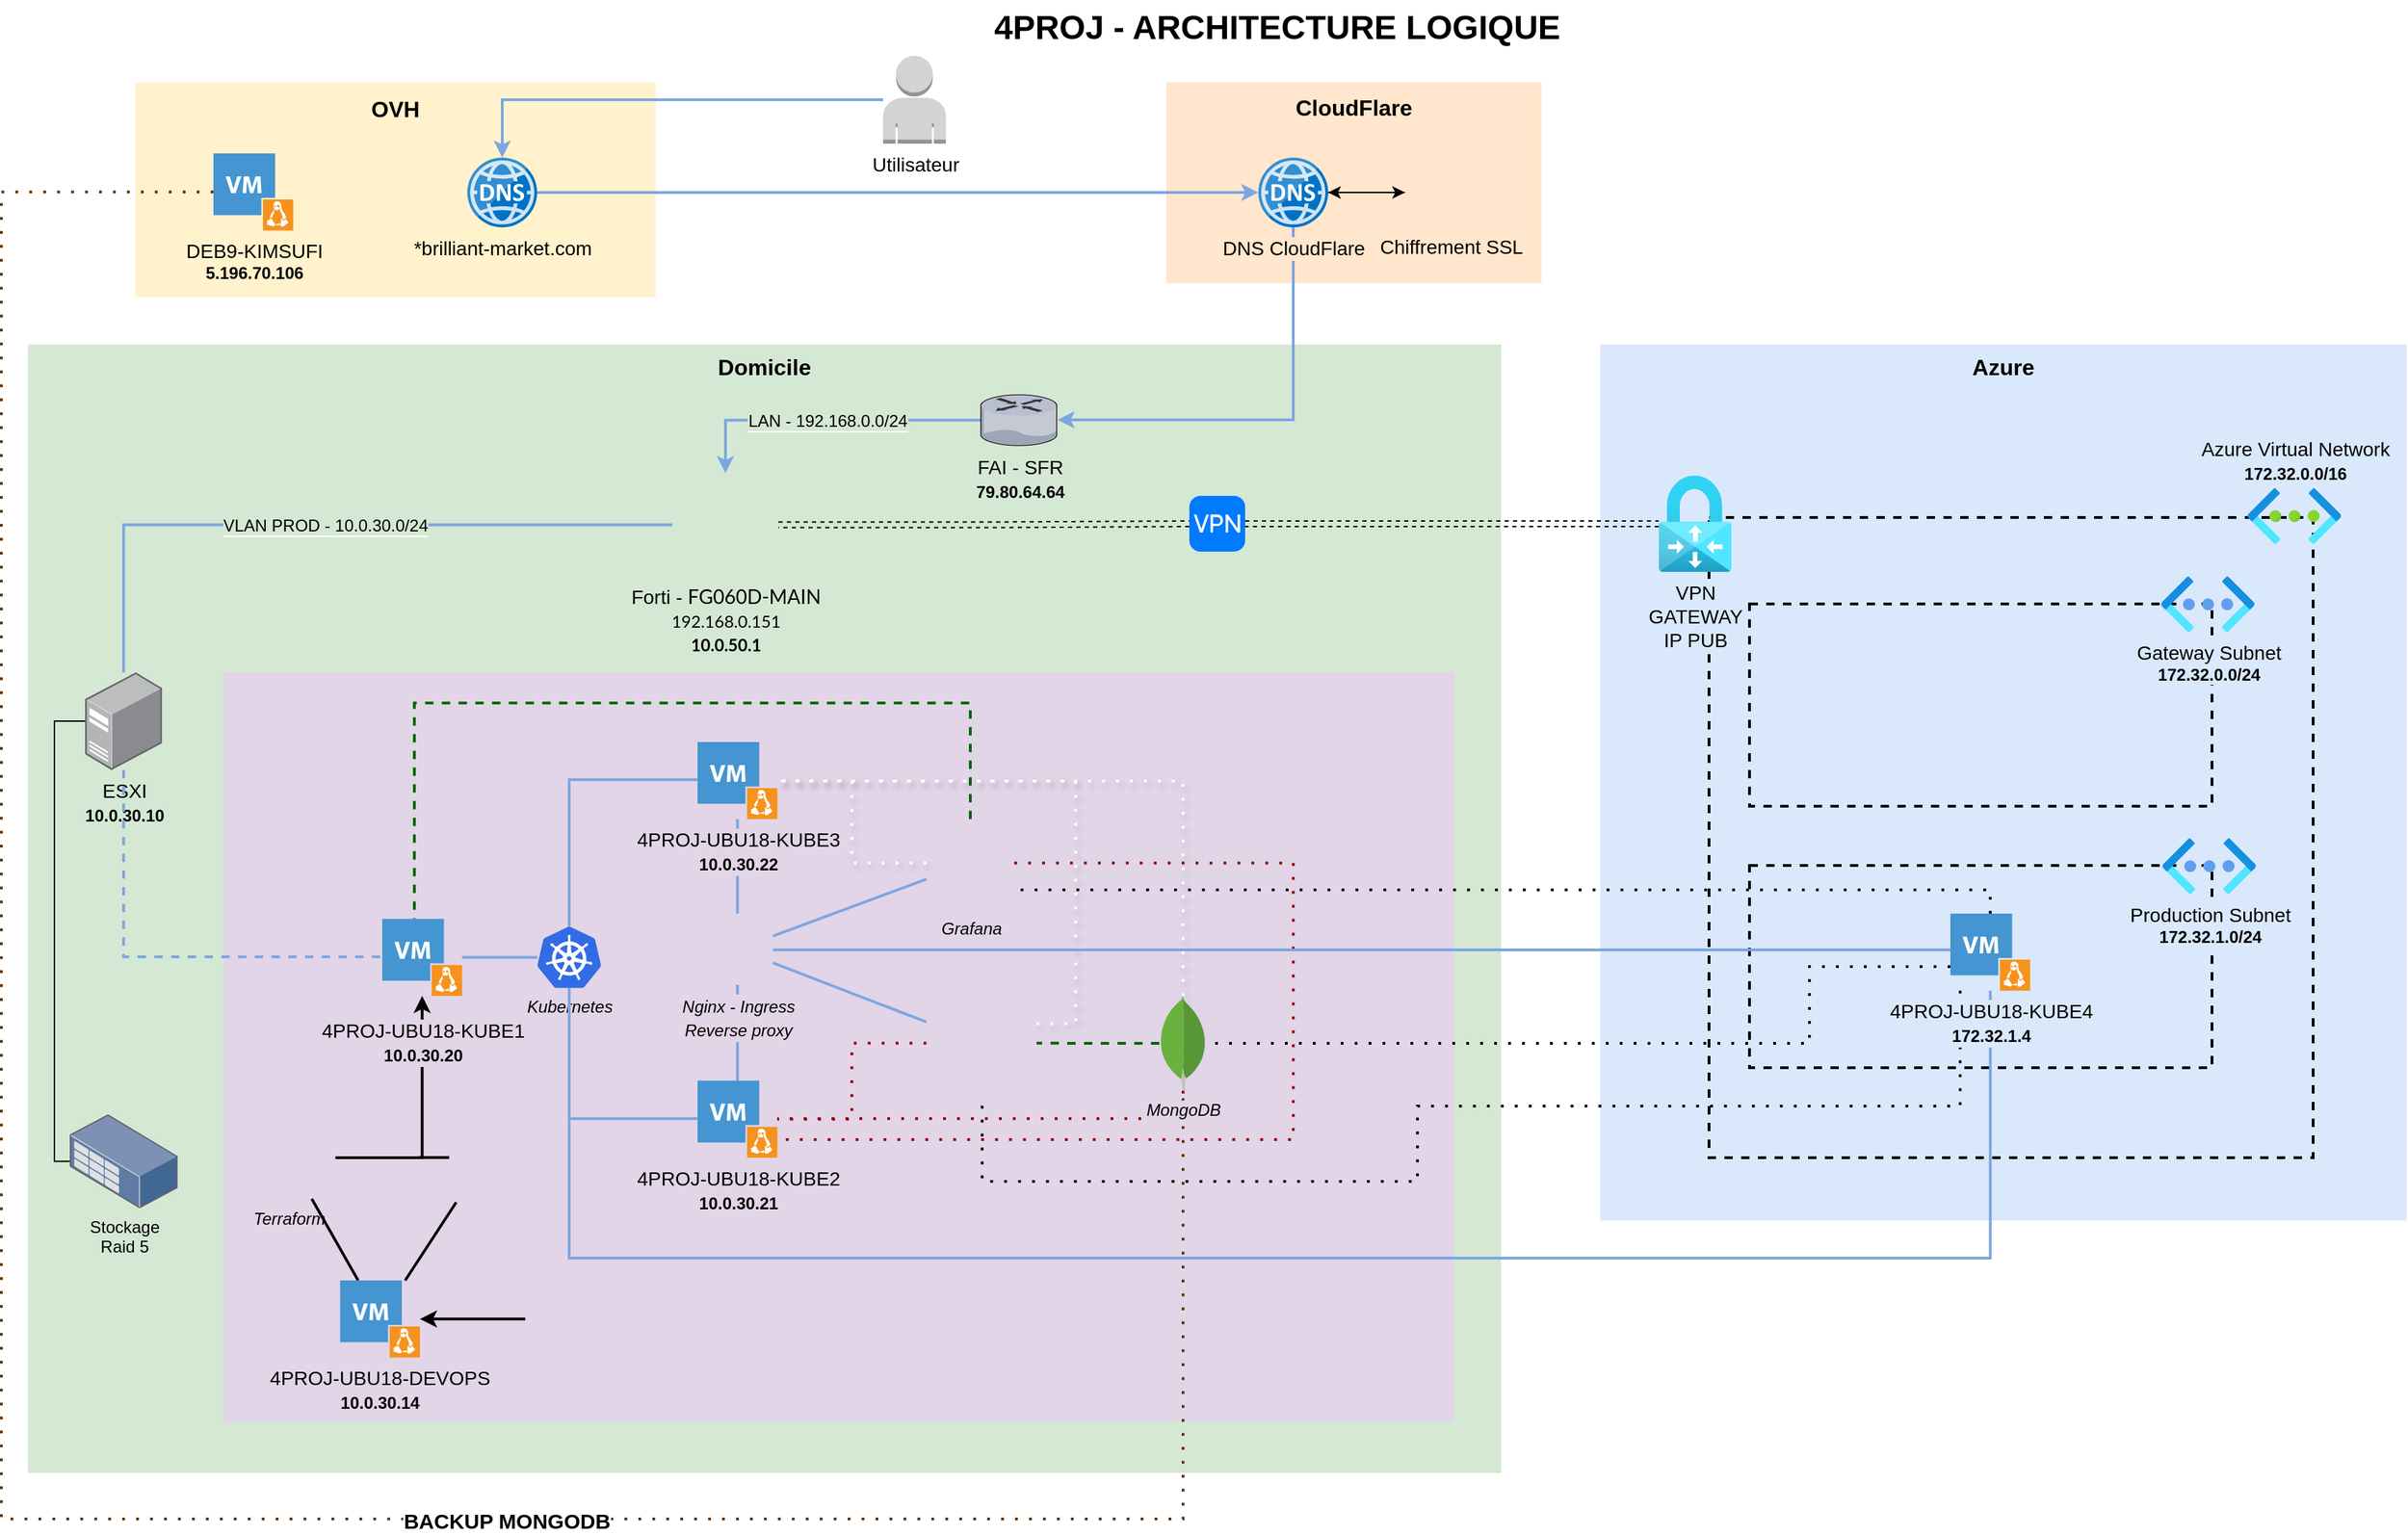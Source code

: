 <mxfile version="14.8.0" type="device"><diagram name="Page-1" id="e3a06f82-3646-2815-327d-82caf3d4e204"><mxGraphModel dx="1673" dy="934" grid="0" gridSize="10" guides="1" tooltips="1" connect="1" arrows="1" fold="1" page="1" pageScale="1.5" pageWidth="1169" pageHeight="826" background="none" math="0" shadow="0"><root><mxCell id="0" style=";html=1;"/><mxCell id="1" style=";html=1;" parent="0"/><mxCell id="6a7d8f32e03d9370-62" value="4PROJ - ARCHITECTURE LOGIQUE" style="text;strokeColor=none;fillColor=none;html=1;fontSize=24;fontStyle=1;verticalAlign=middle;align=center;" parent="1" vertex="1"><mxGeometry x="499" y="23" width="861" height="40" as="geometry"/></mxCell><mxCell id="nfA1VdVx0ZRQZR4WMcVG-1" value="&lt;b&gt;Azure&lt;/b&gt;" style="whiteSpace=wrap;html=1;fillColor=#dae8fc;verticalAlign=top;strokeColor=none;fontSize=16;" parent="1" vertex="1"><mxGeometry x="1162" y="270" width="578" height="628" as="geometry"/></mxCell><mxCell id="nfA1VdVx0ZRQZR4WMcVG-2" value="&lt;p style=&quot;line-height: 120% ; font-size: 16px&quot;&gt;&lt;b style=&quot;line-height: 70%&quot;&gt;Domicile&lt;/b&gt;&lt;/p&gt;" style="whiteSpace=wrap;html=1;fillColor=#d5e8d4;horizontal=1;verticalAlign=top;strokeColor=none;fontSize=16;labelPosition=center;verticalLabelPosition=middle;align=center;spacingTop=-16;" parent="1" vertex="1"><mxGeometry x="35" y="270" width="1056" height="809" as="geometry"/></mxCell><mxCell id="nfA1VdVx0ZRQZR4WMcVG-3" value="&lt;p style=&quot;line-height: 120% ; font-size: 16px&quot;&gt;&lt;b&gt;OVH&lt;/b&gt;&lt;/p&gt;" style="whiteSpace=wrap;html=1;horizontal=1;verticalAlign=top;fillColor=#fff2cc;strokeColor=none;fontSize=16;spacingTop=-13;" parent="1" vertex="1"><mxGeometry x="112" y="82" width="373" height="154" as="geometry"/></mxCell><mxCell id="nfA1VdVx0ZRQZR4WMcVG-4" value="&lt;p style=&quot;line-height: 120% ; font-size: 16px&quot;&gt;&lt;b&gt;CloudFlare&lt;/b&gt;&lt;/p&gt;" style="whiteSpace=wrap;html=1;horizontal=1;verticalAlign=top;fillColor=#ffe6cc;strokeColor=none;fontSize=16;spacingTop=-14;" parent="1" vertex="1"><mxGeometry x="851" y="82" width="269" height="144" as="geometry"/></mxCell><mxCell id="nfA1VdVx0ZRQZR4WMcVG-12" style="edgeStyle=orthogonalEdgeStyle;rounded=0;orthogonalLoop=1;jettySize=auto;html=1;fontSize=14;strokeWidth=2;strokeColor=#7EA6E0;" parent="1" source="nfA1VdVx0ZRQZR4WMcVG-6" target="nfA1VdVx0ZRQZR4WMcVG-10" edge="1"><mxGeometry relative="1" as="geometry"/></mxCell><mxCell id="nfA1VdVx0ZRQZR4WMcVG-6" value="*brilliant-market.com" style="aspect=fixed;html=1;points=[];align=center;image;fontSize=14;image=img/lib/mscae/DNS.svg;fillColor=#ffffff;labelBackgroundColor=none;" parent="1" vertex="1"><mxGeometry x="350" y="136" width="50" height="50" as="geometry"/></mxCell><mxCell id="nfA1VdVx0ZRQZR4WMcVG-13" style="edgeStyle=orthogonalEdgeStyle;rounded=0;orthogonalLoop=1;jettySize=auto;html=1;entryX=0;entryY=0.5;entryDx=0;entryDy=0;fontSize=14;" parent="1" source="nfA1VdVx0ZRQZR4WMcVG-10" target="nfA1VdVx0ZRQZR4WMcVG-11" edge="1"><mxGeometry relative="1" as="geometry"/></mxCell><mxCell id="nfA1VdVx0ZRQZR4WMcVG-30" style="edgeStyle=orthogonalEdgeStyle;rounded=0;orthogonalLoop=1;jettySize=auto;html=1;fontSize=14;strokeWidth=2;strokeColor=#7EA6E0;" parent="1" source="nfA1VdVx0ZRQZR4WMcVG-10" target="nfA1VdVx0ZRQZR4WMcVG-14" edge="1"><mxGeometry relative="1" as="geometry"><Array as="points"><mxPoint x="942" y="324"/></Array></mxGeometry></mxCell><mxCell id="nfA1VdVx0ZRQZR4WMcVG-10" value="DNS CloudFlare" style="aspect=fixed;html=1;points=[];align=center;image;fontSize=14;image=img/lib/mscae/DNS.svg;fillColor=#ffffff;labelBackgroundColor=#FFE6CC;" parent="1" vertex="1"><mxGeometry x="917" y="136" width="50" height="50" as="geometry"/></mxCell><mxCell id="nfA1VdVx0ZRQZR4WMcVG-16" style="edgeStyle=orthogonalEdgeStyle;rounded=0;orthogonalLoop=1;jettySize=auto;html=1;fontSize=14;" parent="1" source="nfA1VdVx0ZRQZR4WMcVG-11" target="nfA1VdVx0ZRQZR4WMcVG-10" edge="1"><mxGeometry relative="1" as="geometry"/></mxCell><mxCell id="nfA1VdVx0ZRQZR4WMcVG-11" value="Chiffrement SSL" style="shape=image;verticalAlign=top;verticalLabelPosition=bottom;labelBackgroundColor=none;imageAspect=0;aspect=fixed;image=https://cdn4.iconfinder.com/data/icons/security-and-protection-35/32/Security_and_Protection_security_protection_ssl_certificate-128.png;fontSize=14;fillColor=#ffffff;html=1;spacing=-7;" parent="1" vertex="1"><mxGeometry x="1022" y="128.5" width="65" height="65" as="geometry"/></mxCell><mxCell id="nfA1VdVx0ZRQZR4WMcVG-21" value="&lt;span style=&quot;background-color: rgb(213 , 232 , 212)&quot;&gt;&lt;font style=&quot;font-size: 12px&quot;&gt;LAN - 192.168.0.0/24&lt;/font&gt;&lt;/span&gt;" style="edgeStyle=orthogonalEdgeStyle;rounded=0;orthogonalLoop=1;jettySize=auto;html=1;fontSize=14;strokeWidth=2;strokeColor=#7EA6E0;" parent="1" source="nfA1VdVx0ZRQZR4WMcVG-14" target="nfA1VdVx0ZRQZR4WMcVG-20" edge="1"><mxGeometry relative="1" as="geometry"/></mxCell><mxCell id="nfA1VdVx0ZRQZR4WMcVG-14" value="FAI - SFR&lt;br&gt;&lt;font style=&quot;font-size: 12px&quot;&gt;&lt;b&gt;79.80.64.64&lt;/b&gt;&lt;/font&gt;" style="verticalLabelPosition=bottom;aspect=fixed;html=1;verticalAlign=top;strokeColor=none;align=center;outlineConnect=0;shape=mxgraph.citrix.router;labelBackgroundColor=none;fontSize=14;fillColor=#ffffff;fontStyle=0" parent="1" vertex="1"><mxGeometry x="718" y="306" width="55" height="36.5" as="geometry"/></mxCell><mxCell id="nfA1VdVx0ZRQZR4WMcVG-28" value="&lt;span style=&quot;background-color: rgb(213 , 232 , 212)&quot;&gt;&lt;font style=&quot;font-size: 12px&quot;&gt;VLAN PROD - 10.0.30.0/24&lt;/font&gt;&lt;/span&gt;" style="edgeStyle=orthogonalEdgeStyle;rounded=0;orthogonalLoop=1;jettySize=auto;html=1;fontSize=14;endArrow=none;endFill=0;strokeWidth=2;strokeColor=#7EA6E0;" parent="1" source="nfA1VdVx0ZRQZR4WMcVG-20" target="nfA1VdVx0ZRQZR4WMcVG-27" edge="1"><mxGeometry relative="1" as="geometry"/></mxCell><mxCell id="nfA1VdVx0ZRQZR4WMcVG-84" style="edgeStyle=orthogonalEdgeStyle;rounded=0;orthogonalLoop=1;jettySize=auto;html=1;dashed=1;fontSize=14;endArrow=none;endFill=0;shape=link;startArrow=none;" parent="1" source="JfgHVx0tpBxL2jzJUzF5-5" target="nfA1VdVx0ZRQZR4WMcVG-79" edge="1"><mxGeometry relative="1" as="geometry"/></mxCell><mxCell id="nfA1VdVx0ZRQZR4WMcVG-20" value="&lt;font style=&quot;font-size: 14px&quot;&gt;Forti -&amp;nbsp;&lt;/font&gt;&lt;span style=&quot;font-family: &amp;#34;lato&amp;#34; , &amp;#34;helvetica&amp;#34; , &amp;#34;arial&amp;#34; , sans-serif ; font-size: 12px&quot;&gt;&lt;font style=&quot;font-size: 14px&quot;&gt;FG060D-MAIN&lt;br&gt;&lt;/font&gt;192.168.0.151&lt;br&gt;&lt;b&gt;10.0.50.1&lt;/b&gt;&lt;br&gt;&lt;/span&gt;" style="shape=image;verticalLabelPosition=bottom;verticalAlign=top;imageAspect=0;image=https://www.fortinet.com/content/dam/fortinet/images/icons/icon-form-factor-appliance-grey.svg;labelBackgroundColor=#D5E8D4;fontSize=14;fillColor=#ffffff;html=1;aspect=fixed;" parent="1" vertex="1"><mxGeometry x="497" y="362.25" width="76" height="74" as="geometry"/></mxCell><mxCell id="nfA1VdVx0ZRQZR4WMcVG-27" value="ESXI&lt;br&gt;&lt;font style=&quot;font-size: 12px&quot;&gt;&lt;b&gt;10.0.30.10&lt;/b&gt;&lt;/font&gt;" style="points=[];aspect=fixed;html=1;align=center;shadow=0;dashed=0;image;image=img/lib/allied_telesis/computer_and_terminals/Server_Desktop.svg;labelBackgroundColor=#D5E8D4;fontSize=14;fillColor=#ffffff;" parent="1" vertex="1"><mxGeometry x="76" y="505" width="55.22" height="70" as="geometry"/></mxCell><mxCell id="nfA1VdVx0ZRQZR4WMcVG-32" value="" style="whiteSpace=wrap;html=1;labelBackgroundColor=#D5E8D4;fontSize=14;fillColor=#e1d5e7;verticalAlign=top;strokeColor=none;" parent="1" vertex="1"><mxGeometry x="175" y="505" width="882" height="537" as="geometry"/></mxCell><mxCell id="JfgHVx0tpBxL2jzJUzF5-11" style="edgeStyle=orthogonalEdgeStyle;rounded=0;orthogonalLoop=1;jettySize=auto;html=1;fontColor=#6C8EBF;endArrow=none;endFill=0;strokeColor=#7EA6E0;strokeWidth=2;" parent="1" source="nfA1VdVx0ZRQZR4WMcVG-31" target="nfA1VdVx0ZRQZR4WMcVG-56" edge="1"><mxGeometry relative="1" as="geometry"/></mxCell><mxCell id="JfgHVx0tpBxL2jzJUzF5-25" style="rounded=0;orthogonalLoop=1;jettySize=auto;html=1;fontColor=#6C8EBF;endArrow=none;endFill=0;strokeWidth=2;" parent="1" source="nfA1VdVx0ZRQZR4WMcVG-37" target="nfA1VdVx0ZRQZR4WMcVG-39" edge="1"><mxGeometry relative="1" as="geometry"/></mxCell><mxCell id="JfgHVx0tpBxL2jzJUzF5-26" style="edgeStyle=none;rounded=0;orthogonalLoop=1;jettySize=auto;html=1;fontColor=#6C8EBF;endArrow=none;endFill=0;strokeWidth=2;" parent="1" source="nfA1VdVx0ZRQZR4WMcVG-37" target="nfA1VdVx0ZRQZR4WMcVG-43" edge="1"><mxGeometry relative="1" as="geometry"/></mxCell><mxCell id="JfgHVx0tpBxL2jzJUzF5-27" style="edgeStyle=none;rounded=0;orthogonalLoop=1;jettySize=auto;html=1;fontColor=#6C8EBF;endArrow=none;endFill=0;strokeWidth=2;startArrow=classic;startFill=1;" parent="1" source="nfA1VdVx0ZRQZR4WMcVG-37" target="nfA1VdVx0ZRQZR4WMcVG-60" edge="1"><mxGeometry relative="1" as="geometry"/></mxCell><mxCell id="nfA1VdVx0ZRQZR4WMcVG-37" value="4PROJ-UBU18-DEVOPS&lt;br&gt;&lt;font style=&quot;font-size: 12px&quot;&gt;&lt;b&gt;10.0.30.14&lt;/b&gt;&lt;/font&gt;" style="shadow=0;dashed=0;html=1;strokeColor=none;fillColor=#4495D1;labelPosition=center;verticalLabelPosition=bottom;verticalAlign=top;align=center;outlineConnect=0;shape=mxgraph.veeam.vm_linux;labelBackgroundColor=#E1D5E7;fontSize=14;" parent="1" vertex="1"><mxGeometry x="258.8" y="941" width="57.2" height="55.2" as="geometry"/></mxCell><mxCell id="JfgHVx0tpBxL2jzJUzF5-32" style="edgeStyle=orthogonalEdgeStyle;rounded=0;orthogonalLoop=1;jettySize=auto;html=1;fontColor=#6C8EBF;startArrow=none;startFill=0;endArrow=none;endFill=0;strokeWidth=2;" parent="1" edge="1"><mxGeometry relative="1" as="geometry"><mxPoint x="315" y="852.85" as="targetPoint"/><mxPoint x="337" y="852.9" as="sourcePoint"/></mxGeometry></mxCell><mxCell id="nfA1VdVx0ZRQZR4WMcVG-39" value="" style="shape=image;verticalLabelPosition=bottom;verticalAlign=top;imageAspect=0;image=https://upload.wikimedia.org/wikipedia/commons/thumb/2/24/Ansible_logo.svg/1200px-Ansible_logo.svg.png;labelBackgroundColor=#7CA3DB;fontSize=14;fillColor=#7CA3DB;html=1;aspect=fixed;" parent="1" vertex="1"><mxGeometry x="337" y="822.7" width="50.65" height="62.3" as="geometry"/></mxCell><mxCell id="JfgHVx0tpBxL2jzJUzF5-30" style="edgeStyle=orthogonalEdgeStyle;rounded=0;orthogonalLoop=1;jettySize=auto;html=1;fontColor=#6C8EBF;startArrow=none;startFill=0;endArrow=classic;endFill=1;strokeWidth=2;" parent="1" source="nfA1VdVx0ZRQZR4WMcVG-43" target="nfA1VdVx0ZRQZR4WMcVG-31" edge="1"><mxGeometry relative="1" as="geometry"/></mxCell><mxCell id="nfA1VdVx0ZRQZR4WMcVG-43" value="Terraform" style="shape=image;verticalLabelPosition=bottom;verticalAlign=top;imageAspect=0;image=https://www.ambient-it.net/wp-content/uploads/2019/08/og-image-8b3e4f7d.png;dashed=1;labelBackgroundColor=none;fontSize=12;fillColor=#FFFFFF;html=1;aspect=fixed;fontStyle=2" parent="1" vertex="1"><mxGeometry x="188" y="823.5" width="67.43" height="59" as="geometry"/></mxCell><mxCell id="JfgHVx0tpBxL2jzJUzF5-23" style="edgeStyle=orthogonalEdgeStyle;rounded=0;orthogonalLoop=1;jettySize=auto;html=1;fontColor=#6C8EBF;endArrow=none;endFill=0;strokeWidth=2;dashed=1;strokeColor=#006600;" parent="1" source="nfA1VdVx0ZRQZR4WMcVG-55" target="nfA1VdVx0ZRQZR4WMcVG-31" edge="1"><mxGeometry relative="1" as="geometry"><Array as="points"><mxPoint x="711" y="527"/><mxPoint x="312" y="527"/></Array></mxGeometry></mxCell><mxCell id="JfgHVx0tpBxL2jzJUzF5-35" style="edgeStyle=orthogonalEdgeStyle;rounded=0;orthogonalLoop=1;jettySize=auto;html=1;fontColor=#6C8EBF;startArrow=none;startFill=0;endArrow=none;endFill=0;strokeWidth=2;dashed=1;dashPattern=1 4;strokeColor=#FFFFFF;shadow=1;" parent="1" source="nfA1VdVx0ZRQZR4WMcVG-55" target="nfA1VdVx0ZRQZR4WMcVG-36" edge="1"><mxGeometry relative="1" as="geometry"/></mxCell><mxCell id="JfgHVx0tpBxL2jzJUzF5-36" style="edgeStyle=orthogonalEdgeStyle;rounded=0;orthogonalLoop=1;jettySize=auto;html=1;dashed=1;dashPattern=1 4;fontColor=#6C8EBF;startArrow=none;startFill=0;endArrow=none;endFill=0;strokeColor=#990000;strokeWidth=2;" parent="1" source="nfA1VdVx0ZRQZR4WMcVG-55" target="nfA1VdVx0ZRQZR4WMcVG-35" edge="1"><mxGeometry relative="1" as="geometry"><Array as="points"><mxPoint x="942" y="642"/><mxPoint x="942" y="840"/></Array></mxGeometry></mxCell><mxCell id="nfA1VdVx0ZRQZR4WMcVG-55" value="&lt;i&gt;&lt;font style=&quot;font-size: 12px&quot;&gt;Grafana&lt;/font&gt;&lt;/i&gt;" style="shape=image;html=1;verticalAlign=top;verticalLabelPosition=bottom;labelBackgroundColor=#E1D5E7;imageAspect=0;aspect=fixed;image=https://cdn4.iconfinder.com/data/icons/logos-brands-5/24/grafana-128.png;dashed=1;fontSize=14;fillColor=#FFFFFF;" parent="1" vertex="1"><mxGeometry x="679" y="610.2" width="63" height="63" as="geometry"/></mxCell><mxCell id="JfgHVx0tpBxL2jzJUzF5-12" style="rounded=0;orthogonalLoop=1;jettySize=auto;html=1;fontColor=#6C8EBF;endArrow=none;endFill=0;strokeColor=#7EA6E0;strokeWidth=2;edgeStyle=orthogonalEdgeStyle;" parent="1" source="nfA1VdVx0ZRQZR4WMcVG-56" target="nfA1VdVx0ZRQZR4WMcVG-36" edge="1"><mxGeometry relative="1" as="geometry"><Array as="points"><mxPoint x="423" y="582"/></Array></mxGeometry></mxCell><mxCell id="JfgHVx0tpBxL2jzJUzF5-13" style="edgeStyle=orthogonalEdgeStyle;rounded=0;orthogonalLoop=1;jettySize=auto;html=1;fontColor=#6C8EBF;endArrow=none;endFill=0;strokeColor=#7EA6E0;strokeWidth=2;" parent="1" source="nfA1VdVx0ZRQZR4WMcVG-56" target="nfA1VdVx0ZRQZR4WMcVG-35" edge="1"><mxGeometry relative="1" as="geometry"><Array as="points"><mxPoint x="423" y="825"/></Array></mxGeometry></mxCell><mxCell id="nfA1VdVx0ZRQZR4WMcVG-56" value="Kubernetes" style="aspect=fixed;html=1;points=[];align=center;image;fontSize=12;image=img/lib/mscae/Kubernetes.svg;dashed=1;labelBackgroundColor=none;fillColor=#FFFFFF;fontStyle=2" parent="1" vertex="1"><mxGeometry x="400.08" y="687.4" width="45.84" height="44" as="geometry"/></mxCell><mxCell id="nfA1VdVx0ZRQZR4WMcVG-60" value="" style="shape=image;html=1;verticalAlign=top;verticalLabelPosition=bottom;labelBackgroundColor=#ffffff;imageAspect=0;aspect=fixed;image=https://cdn4.iconfinder.com/data/icons/logos-and-brands-1/512/141_Git_logo_logos-128.png;dashed=1;fontSize=14;fillColor=#FFFFFF;" parent="1" vertex="1"><mxGeometry x="391.5" y="937.1" width="63" height="63" as="geometry"/></mxCell><mxCell id="JfgHVx0tpBxL2jzJUzF5-37" style="edgeStyle=orthogonalEdgeStyle;rounded=0;orthogonalLoop=1;jettySize=auto;html=1;dashed=1;dashPattern=1 4;fontColor=#6C8EBF;startArrow=none;startFill=0;endArrow=none;endFill=0;strokeColor=#990000;strokeWidth=2;" parent="1" source="nfA1VdVx0ZRQZR4WMcVG-61" target="nfA1VdVx0ZRQZR4WMcVG-35" edge="1"><mxGeometry relative="1" as="geometry"/></mxCell><mxCell id="JfgHVx0tpBxL2jzJUzF5-39" style="edgeStyle=orthogonalEdgeStyle;rounded=0;orthogonalLoop=1;jettySize=auto;html=1;dashed=1;dashPattern=1 4;fontColor=#6C8EBF;startArrow=none;startFill=0;endArrow=none;endFill=0;strokeWidth=2;strokeColor=#FFFFFF;shadow=1;" parent="1" source="nfA1VdVx0ZRQZR4WMcVG-61" target="nfA1VdVx0ZRQZR4WMcVG-36" edge="1"><mxGeometry relative="1" as="geometry"><Array as="points"><mxPoint x="786" y="757"/><mxPoint x="786" y="583"/></Array></mxGeometry></mxCell><mxCell id="nfA1VdVx0ZRQZR4WMcVG-61" value="" style="shape=image;html=1;verticalAlign=top;verticalLabelPosition=bottom;labelBackgroundColor=#ffffff;imageAspect=0;aspect=fixed;image=https://cdn0.iconfinder.com/data/icons/logos-brands-in-colors/128/react-128.png;dashed=1;fontSize=14;fillColor=#FFFFFF;" parent="1" vertex="1"><mxGeometry x="679" y="731.4" width="79" height="79" as="geometry"/></mxCell><mxCell id="xfSL07iK-U42oYdiMBiJ-2" style="edgeStyle=orthogonalEdgeStyle;rounded=0;jumpStyle=none;orthogonalLoop=1;jettySize=auto;html=1;shadow=0;dashed=1;dashPattern=1 4;fontColor=#6C8EBF;startArrow=none;startFill=0;endArrow=none;endFill=0;strokeColor=#663300;strokeWidth=2;" edge="1" parent="1" source="nfA1VdVx0ZRQZR4WMcVG-69" target="JfgHVx0tpBxL2jzJUzF5-21"><mxGeometry relative="1" as="geometry"><Array as="points"><mxPoint x="16" y="161"/><mxPoint x="16" y="1112"/><mxPoint x="863" y="1112"/></Array></mxGeometry></mxCell><mxCell id="xfSL07iK-U42oYdiMBiJ-5" value="&lt;span style=&quot;color: rgb(0 , 0 , 0)&quot;&gt;BACKUP MONGODB&lt;/span&gt;" style="edgeLabel;html=1;align=center;verticalAlign=middle;resizable=0;points=[];fontSize=15;fontColor=#6C8EBF;fontStyle=1" vertex="1" connectable="0" parent="xfSL07iK-U42oYdiMBiJ-2"><mxGeometry x="0.298" y="-1" relative="1" as="geometry"><mxPoint as="offset"/></mxGeometry></mxCell><mxCell id="nfA1VdVx0ZRQZR4WMcVG-69" value="&lt;font&gt;&lt;span style=&quot;font-size: 14px&quot;&gt;DEB9-KIMSUFI&lt;/span&gt;&lt;br&gt;&lt;font style=&quot;font-size: 12px&quot;&gt;&lt;b&gt;5.196.70.106&lt;/b&gt;&lt;/font&gt;&lt;br&gt;&lt;/font&gt;" style="shadow=0;dashed=0;html=1;strokeColor=none;fillColor=#4495D1;labelPosition=center;verticalLabelPosition=bottom;verticalAlign=top;align=center;outlineConnect=0;shape=mxgraph.veeam.vm_linux;labelBackgroundColor=#FFF2CC;fontSize=12;" parent="1" vertex="1"><mxGeometry x="168" y="133" width="57.2" height="55.2" as="geometry"/></mxCell><mxCell id="nfA1VdVx0ZRQZR4WMcVG-74" value="" style="whiteSpace=wrap;html=1;dashed=1;labelBackgroundColor=#FFF2CC;fontSize=16;verticalAlign=top;fillColor=none;strokeWidth=2;" parent="1" vertex="1"><mxGeometry x="1240" y="394" width="433" height="459" as="geometry"/></mxCell><mxCell id="nfA1VdVx0ZRQZR4WMcVG-75" value="&lt;font&gt;Azure Virtual Network&lt;br&gt;&lt;b&gt;&lt;font style=&quot;font-size: 12px&quot;&gt;172.32.0.0/16&lt;/font&gt;&lt;/b&gt;&lt;br&gt;&lt;/font&gt;" style="aspect=fixed;html=1;points=[];align=center;image;fontSize=14;image=img/lib/azure2/networking/Virtual_Networks.svg;dashed=1;labelBackgroundColor=none;strokeWidth=2;fillColor=none;labelPosition=center;verticalLabelPosition=top;verticalAlign=bottom;" parent="1" vertex="1"><mxGeometry x="1626" y="373" width="67" height="40" as="geometry"/></mxCell><mxCell id="nfA1VdVx0ZRQZR4WMcVG-77" value="" style="rounded=0;whiteSpace=wrap;html=1;dashed=1;labelBackgroundColor=none;fontSize=14;strokeWidth=2;fillColor=none;verticalAlign=top;" parent="1" vertex="1"><mxGeometry x="1269" y="456" width="331.5" height="145" as="geometry"/></mxCell><mxCell id="nfA1VdVx0ZRQZR4WMcVG-79" value="&lt;font style=&quot;font-size: 14px&quot;&gt;VPN&lt;br&gt;GATEWAY&lt;br&gt;IP PUB&lt;br&gt;&lt;/font&gt;" style="aspect=fixed;html=1;points=[];align=center;image;fontSize=12;image=img/lib/azure2/networking/Virtual_Network_Gateways.svg;dashed=1;labelBackgroundColor=#DAE8FC;strokeWidth=2;fillColor=none;" parent="1" vertex="1"><mxGeometry x="1204" y="364" width="52" height="69" as="geometry"/></mxCell><mxCell id="nfA1VdVx0ZRQZR4WMcVG-81" value="" style="rounded=0;whiteSpace=wrap;html=1;dashed=1;labelBackgroundColor=none;fontSize=14;strokeWidth=2;fillColor=none;verticalAlign=top;" parent="1" vertex="1"><mxGeometry x="1269" y="643.5" width="331.5" height="145" as="geometry"/></mxCell><mxCell id="nfA1VdVx0ZRQZR4WMcVG-82" value="&lt;font&gt;&lt;span style=&quot;font-size: 14px&quot;&gt;Gateway Subnet&lt;/span&gt;&lt;br&gt;&lt;b&gt;&lt;font style=&quot;font-size: 12px&quot;&gt;172.32.0.0/24&lt;/font&gt;&lt;/b&gt;&lt;br&gt;&lt;/font&gt;" style="aspect=fixed;html=1;points=[];align=center;image;fontSize=12;image=img/lib/azure2/networking/Virtual_Networks_Classic.svg;dashed=1;labelBackgroundColor=#DAE8FC;strokeWidth=2;fillColor=none;" parent="1" vertex="1"><mxGeometry x="1564" y="436.25" width="67" height="40" as="geometry"/></mxCell><mxCell id="nfA1VdVx0ZRQZR4WMcVG-76" value="&lt;font&gt;&lt;span style=&quot;font-size: 14px&quot;&gt;Production Subnet&lt;/span&gt;&lt;br&gt;&lt;b&gt;&lt;font style=&quot;font-size: 12px&quot;&gt;172.32.1.0/24&lt;/font&gt;&lt;/b&gt;&lt;br&gt;&lt;/font&gt;" style="aspect=fixed;html=1;points=[];align=center;image;fontSize=12;image=img/lib/azure2/networking/Virtual_Networks_Classic.svg;dashed=1;labelBackgroundColor=#DAE8FC;strokeWidth=2;fillColor=none;" parent="1" vertex="1"><mxGeometry x="1565" y="624" width="67" height="40" as="geometry"/></mxCell><mxCell id="JfgHVx0tpBxL2jzJUzF5-33" style="edgeStyle=orthogonalEdgeStyle;rounded=0;orthogonalLoop=1;jettySize=auto;html=1;fontColor=#6C8EBF;startArrow=none;startFill=0;endArrow=none;endFill=0;strokeColor=#7EA6E0;strokeWidth=2;" parent="1" source="nfA1VdVx0ZRQZR4WMcVG-85" target="nfA1VdVx0ZRQZR4WMcVG-56" edge="1"><mxGeometry relative="1" as="geometry"><Array as="points"><mxPoint x="1442" y="925"/><mxPoint x="423" y="925"/></Array></mxGeometry></mxCell><mxCell id="JfgHVx0tpBxL2jzJUzF5-34" style="edgeStyle=orthogonalEdgeStyle;rounded=0;orthogonalLoop=1;jettySize=auto;html=1;fontColor=#6C8EBF;startArrow=none;startFill=0;endArrow=none;endFill=0;strokeColor=#7EA6E0;strokeWidth=2;" parent="1" source="nfA1VdVx0ZRQZR4WMcVG-85" target="nfA1VdVx0ZRQZR4WMcVG-54" edge="1"><mxGeometry relative="1" as="geometry"><Array as="points"><mxPoint x="1204" y="704"/><mxPoint x="1204" y="704"/></Array></mxGeometry></mxCell><mxCell id="JfgHVx0tpBxL2jzJUzF5-41" style="edgeStyle=orthogonalEdgeStyle;rounded=0;orthogonalLoop=1;jettySize=auto;html=1;dashed=1;dashPattern=1 4;fontColor=#6C8EBF;startArrow=none;startFill=0;endArrow=none;endFill=0;strokeWidth=2;jumpStyle=none;shadow=0;" parent="1" source="nfA1VdVx0ZRQZR4WMcVG-85" target="JfgHVx0tpBxL2jzJUzF5-21" edge="1"><mxGeometry relative="1" as="geometry"><Array as="points"><mxPoint x="1312" y="716"/><mxPoint x="1312" y="771"/></Array></mxGeometry></mxCell><mxCell id="JfgHVx0tpBxL2jzJUzF5-42" style="edgeStyle=orthogonalEdgeStyle;rounded=0;jumpStyle=none;orthogonalLoop=1;jettySize=auto;html=1;shadow=0;dashed=1;dashPattern=1 4;fontColor=#6C8EBF;startArrow=none;startFill=0;endArrow=none;endFill=0;strokeWidth=2;" parent="1" source="nfA1VdVx0ZRQZR4WMcVG-85" target="nfA1VdVx0ZRQZR4WMcVG-55" edge="1"><mxGeometry relative="1" as="geometry"><Array as="points"><mxPoint x="1442" y="661"/></Array></mxGeometry></mxCell><mxCell id="JfgHVx0tpBxL2jzJUzF5-43" style="edgeStyle=orthogonalEdgeStyle;rounded=0;jumpStyle=none;orthogonalLoop=1;jettySize=auto;html=1;shadow=0;dashed=1;dashPattern=1 4;fontColor=#6C8EBF;startArrow=none;startFill=0;endArrow=none;endFill=0;strokeWidth=2;" parent="1" source="nfA1VdVx0ZRQZR4WMcVG-85" target="nfA1VdVx0ZRQZR4WMcVG-61" edge="1"><mxGeometry relative="1" as="geometry"><Array as="points"><mxPoint x="1420" y="816"/><mxPoint x="1031" y="816"/><mxPoint x="1031" y="870"/><mxPoint x="719" y="870"/></Array></mxGeometry></mxCell><mxCell id="nfA1VdVx0ZRQZR4WMcVG-85" value="4PROJ-UBU18-KUBE4&lt;br&gt;&lt;span style=&quot;font-size: 12px&quot;&gt;&lt;b&gt;172.32.1.4&lt;/b&gt;&lt;/span&gt;" style="shadow=0;dashed=0;html=1;strokeColor=none;fillColor=#4495D1;labelPosition=center;verticalLabelPosition=bottom;verticalAlign=top;align=center;outlineConnect=0;shape=mxgraph.veeam.vm_linux;labelBackgroundColor=#DAE8FC;fontSize=14;" parent="1" vertex="1"><mxGeometry x="1413" y="678" width="57.2" height="55.2" as="geometry"/></mxCell><mxCell id="nfA1VdVx0ZRQZR4WMcVG-88" style="edgeStyle=orthogonalEdgeStyle;rounded=0;orthogonalLoop=1;jettySize=auto;html=1;fontSize=14;endArrow=classic;endFill=1;startSize=15;fontColor=#6C8EBF;strokeWidth=2;strokeColor=#7EA6E0;" parent="1" source="nfA1VdVx0ZRQZR4WMcVG-87" target="nfA1VdVx0ZRQZR4WMcVG-6" edge="1"><mxGeometry relative="1" as="geometry"/></mxCell><mxCell id="nfA1VdVx0ZRQZR4WMcVG-87" value="Utilisateur" style="outlineConnect=0;dashed=0;verticalLabelPosition=bottom;verticalAlign=top;align=center;html=1;shape=mxgraph.aws3.user;fillColor=#D2D3D3;gradientColor=none;labelBackgroundColor=none;fontSize=14;strokeWidth=2;" parent="1" vertex="1"><mxGeometry x="648" y="63" width="45" height="63" as="geometry"/></mxCell><mxCell id="JfgHVx0tpBxL2jzJUzF5-5" value="" style="html=1;strokeWidth=1;shadow=0;dashed=0;shape=mxgraph.ios7.misc.vpn;fillColor=#007AFF;strokeColor=none;buttonText=;strokeColor2=#222222;fontColor=#222222;fontSize=8;verticalLabelPosition=bottom;verticalAlign=top;align=center;aspect=fixed;" parent="1" vertex="1"><mxGeometry x="867.5" y="378.5" width="40" height="40" as="geometry"/></mxCell><mxCell id="JfgHVx0tpBxL2jzJUzF5-6" value="" style="edgeStyle=orthogonalEdgeStyle;rounded=0;orthogonalLoop=1;jettySize=auto;html=1;dashed=1;fontSize=14;endArrow=none;endFill=0;shape=link;" parent="1" source="nfA1VdVx0ZRQZR4WMcVG-20" target="JfgHVx0tpBxL2jzJUzF5-5" edge="1"><mxGeometry relative="1" as="geometry"><mxPoint x="573" y="399.3" as="sourcePoint"/><mxPoint x="1204" y="398.5" as="targetPoint"/></mxGeometry></mxCell><mxCell id="JfgHVx0tpBxL2jzJUzF5-10" style="edgeStyle=orthogonalEdgeStyle;rounded=0;orthogonalLoop=1;jettySize=auto;html=1;endArrow=none;endFill=0;" parent="1" source="JfgHVx0tpBxL2jzJUzF5-9" target="nfA1VdVx0ZRQZR4WMcVG-27" edge="1"><mxGeometry relative="1" as="geometry"><Array as="points"><mxPoint x="54" y="855.6"/><mxPoint x="54" y="540"/></Array></mxGeometry></mxCell><mxCell id="JfgHVx0tpBxL2jzJUzF5-9" value="Stockage&lt;br&gt;Raid 5" style="points=[];aspect=fixed;html=1;align=center;shadow=0;dashed=0;image;image=img/lib/allied_telesis/storage/Datacenter_Server_Rack_Storage_Unit_Small.svg;labelBackgroundColor=none;" parent="1" vertex="1"><mxGeometry x="65" y="822" width="77.4" height="67.2" as="geometry"/></mxCell><mxCell id="JfgHVx0tpBxL2jzJUzF5-14" style="edgeStyle=orthogonalEdgeStyle;rounded=0;orthogonalLoop=1;jettySize=auto;html=1;fontColor=#6C8EBF;endArrow=none;endFill=0;strokeColor=#7EA6E0;strokeWidth=2;" parent="1" source="nfA1VdVx0ZRQZR4WMcVG-36" target="nfA1VdVx0ZRQZR4WMcVG-54" edge="1"><mxGeometry relative="1" as="geometry"/></mxCell><mxCell id="nfA1VdVx0ZRQZR4WMcVG-36" value="4PROJ-UBU18-KUBE3&lt;br&gt;&lt;font style=&quot;font-size: 12px&quot;&gt;&lt;b&gt;10.0.30.22&lt;/b&gt;&lt;/font&gt;" style="shadow=0;dashed=0;html=1;strokeColor=none;fillColor=#4495D1;labelPosition=center;verticalLabelPosition=bottom;verticalAlign=top;align=center;outlineConnect=0;shape=mxgraph.veeam.vm_linux;labelBackgroundColor=#E1D5E7;fontSize=14;" parent="1" vertex="1"><mxGeometry x="515" y="555.0" width="57.2" height="55.2" as="geometry"/></mxCell><mxCell id="JfgHVx0tpBxL2jzJUzF5-15" style="edgeStyle=orthogonalEdgeStyle;rounded=0;orthogonalLoop=1;jettySize=auto;html=1;fontColor=#6C8EBF;endArrow=none;endFill=0;strokeColor=#7EA6E0;strokeWidth=2;" parent="1" source="nfA1VdVx0ZRQZR4WMcVG-35" target="nfA1VdVx0ZRQZR4WMcVG-54" edge="1"><mxGeometry relative="1" as="geometry"/></mxCell><mxCell id="nfA1VdVx0ZRQZR4WMcVG-35" value="4PROJ-UBU18-KUBE2&lt;br&gt;&lt;b&gt;&lt;font style=&quot;font-size: 12px&quot;&gt;10.0.30.21&lt;/font&gt;&lt;/b&gt;" style="shadow=0;dashed=0;html=1;strokeColor=none;fillColor=#4495D1;labelPosition=center;verticalLabelPosition=bottom;verticalAlign=top;align=center;outlineConnect=0;shape=mxgraph.veeam.vm_linux;labelBackgroundColor=#E1D5E7;fontSize=14;" parent="1" vertex="1"><mxGeometry x="515" y="797.8" width="57.2" height="55.2" as="geometry"/></mxCell><mxCell id="JfgHVx0tpBxL2jzJUzF5-17" style="rounded=0;orthogonalLoop=1;jettySize=auto;html=1;fontColor=#6C8EBF;endArrow=none;endFill=0;strokeColor=#7EA6E0;strokeWidth=2;" parent="1" source="nfA1VdVx0ZRQZR4WMcVG-54" target="nfA1VdVx0ZRQZR4WMcVG-55" edge="1"><mxGeometry relative="1" as="geometry"/></mxCell><mxCell id="JfgHVx0tpBxL2jzJUzF5-18" style="edgeStyle=none;rounded=0;orthogonalLoop=1;jettySize=auto;html=1;fontColor=#6C8EBF;endArrow=none;endFill=0;strokeColor=#7EA6E0;strokeWidth=2;" parent="1" source="nfA1VdVx0ZRQZR4WMcVG-54" target="nfA1VdVx0ZRQZR4WMcVG-61" edge="1"><mxGeometry relative="1" as="geometry"/></mxCell><mxCell id="nfA1VdVx0ZRQZR4WMcVG-54" value="&lt;font style=&quot;font-size: 12px&quot;&gt;&lt;i&gt;Nginx - Ingress&lt;br&gt;Reverse proxy&lt;/i&gt;&lt;/font&gt;" style="shape=image;html=1;verticalAlign=top;verticalLabelPosition=bottom;labelBackgroundColor=#E1D5E7;imageAspect=0;aspect=fixed;image=https://cdn4.iconfinder.com/data/icons/logos-brands-5/24/nginx-128.png;dashed=1;fontSize=14;fillColor=#FFFFFF;" parent="1" vertex="1"><mxGeometry x="518.1" y="678" width="51" height="51" as="geometry"/></mxCell><mxCell id="JfgHVx0tpBxL2jzJUzF5-22" value="" style="edgeStyle=none;rounded=0;orthogonalLoop=1;jettySize=auto;html=1;fontColor=#6C8EBF;endArrow=none;endFill=0;strokeWidth=2;strokeColor=#006600;dashed=1;" parent="1" source="JfgHVx0tpBxL2jzJUzF5-21" target="nfA1VdVx0ZRQZR4WMcVG-61" edge="1"><mxGeometry relative="1" as="geometry"/></mxCell><mxCell id="JfgHVx0tpBxL2jzJUzF5-38" style="edgeStyle=orthogonalEdgeStyle;rounded=0;orthogonalLoop=1;jettySize=auto;html=1;dashed=1;dashPattern=1 4;fontColor=#6C8EBF;startArrow=none;startFill=0;endArrow=none;endFill=0;strokeColor=#990000;strokeWidth=2;" parent="1" source="JfgHVx0tpBxL2jzJUzF5-21" target="nfA1VdVx0ZRQZR4WMcVG-35" edge="1"><mxGeometry relative="1" as="geometry"><Array as="points"><mxPoint x="863" y="825"/></Array></mxGeometry></mxCell><mxCell id="JfgHVx0tpBxL2jzJUzF5-40" style="edgeStyle=orthogonalEdgeStyle;rounded=0;orthogonalLoop=1;jettySize=auto;html=1;dashed=1;dashPattern=1 4;fontColor=#6C8EBF;startArrow=none;startFill=0;endArrow=none;endFill=0;strokeWidth=2;strokeColor=#FFFFFF;shadow=1;" parent="1" source="JfgHVx0tpBxL2jzJUzF5-21" target="nfA1VdVx0ZRQZR4WMcVG-36" edge="1"><mxGeometry relative="1" as="geometry"><Array as="points"><mxPoint x="863" y="583"/></Array></mxGeometry></mxCell><mxCell id="JfgHVx0tpBxL2jzJUzF5-21" value="&lt;i&gt;&lt;font color=&quot;#000000&quot;&gt;MongoDB&lt;/font&gt;&lt;/i&gt;" style="dashed=0;outlineConnect=0;html=1;align=center;labelPosition=center;verticalLabelPosition=bottom;verticalAlign=top;shape=mxgraph.weblogos.mongodb;labelBackgroundColor=#E1D5E7;fontColor=#6C8EBF;" parent="1" vertex="1"><mxGeometry x="846" y="737" width="34" height="68" as="geometry"/></mxCell><mxCell id="JfgHVx0tpBxL2jzJUzF5-24" style="edgeStyle=orthogonalEdgeStyle;rounded=0;orthogonalLoop=1;jettySize=auto;html=1;dashed=1;fontColor=#6C8EBF;endArrow=none;endFill=0;strokeWidth=2;strokeColor=#7EA6E0;" parent="1" source="nfA1VdVx0ZRQZR4WMcVG-27" target="nfA1VdVx0ZRQZR4WMcVG-31" edge="1"><mxGeometry relative="1" as="geometry"><Array as="points"><mxPoint x="104" y="709"/></Array></mxGeometry></mxCell><mxCell id="nfA1VdVx0ZRQZR4WMcVG-31" value="4PROJ-UBU18-KUBE1&lt;br&gt;&lt;font style=&quot;font-size: 12px&quot;&gt;&lt;b&gt;10.0.30.20&lt;/b&gt;&lt;/font&gt;" style="shadow=0;dashed=0;html=1;strokeColor=none;fillColor=#4495D1;labelPosition=center;verticalLabelPosition=bottom;verticalAlign=top;align=center;outlineConnect=0;shape=mxgraph.veeam.vm_linux;labelBackgroundColor=#E1D5E7;fontSize=14;spacingTop=10;" parent="1" vertex="1"><mxGeometry x="289" y="681.8" width="57.2" height="55.2" as="geometry"/></mxCell></root></mxGraphModel></diagram></mxfile>